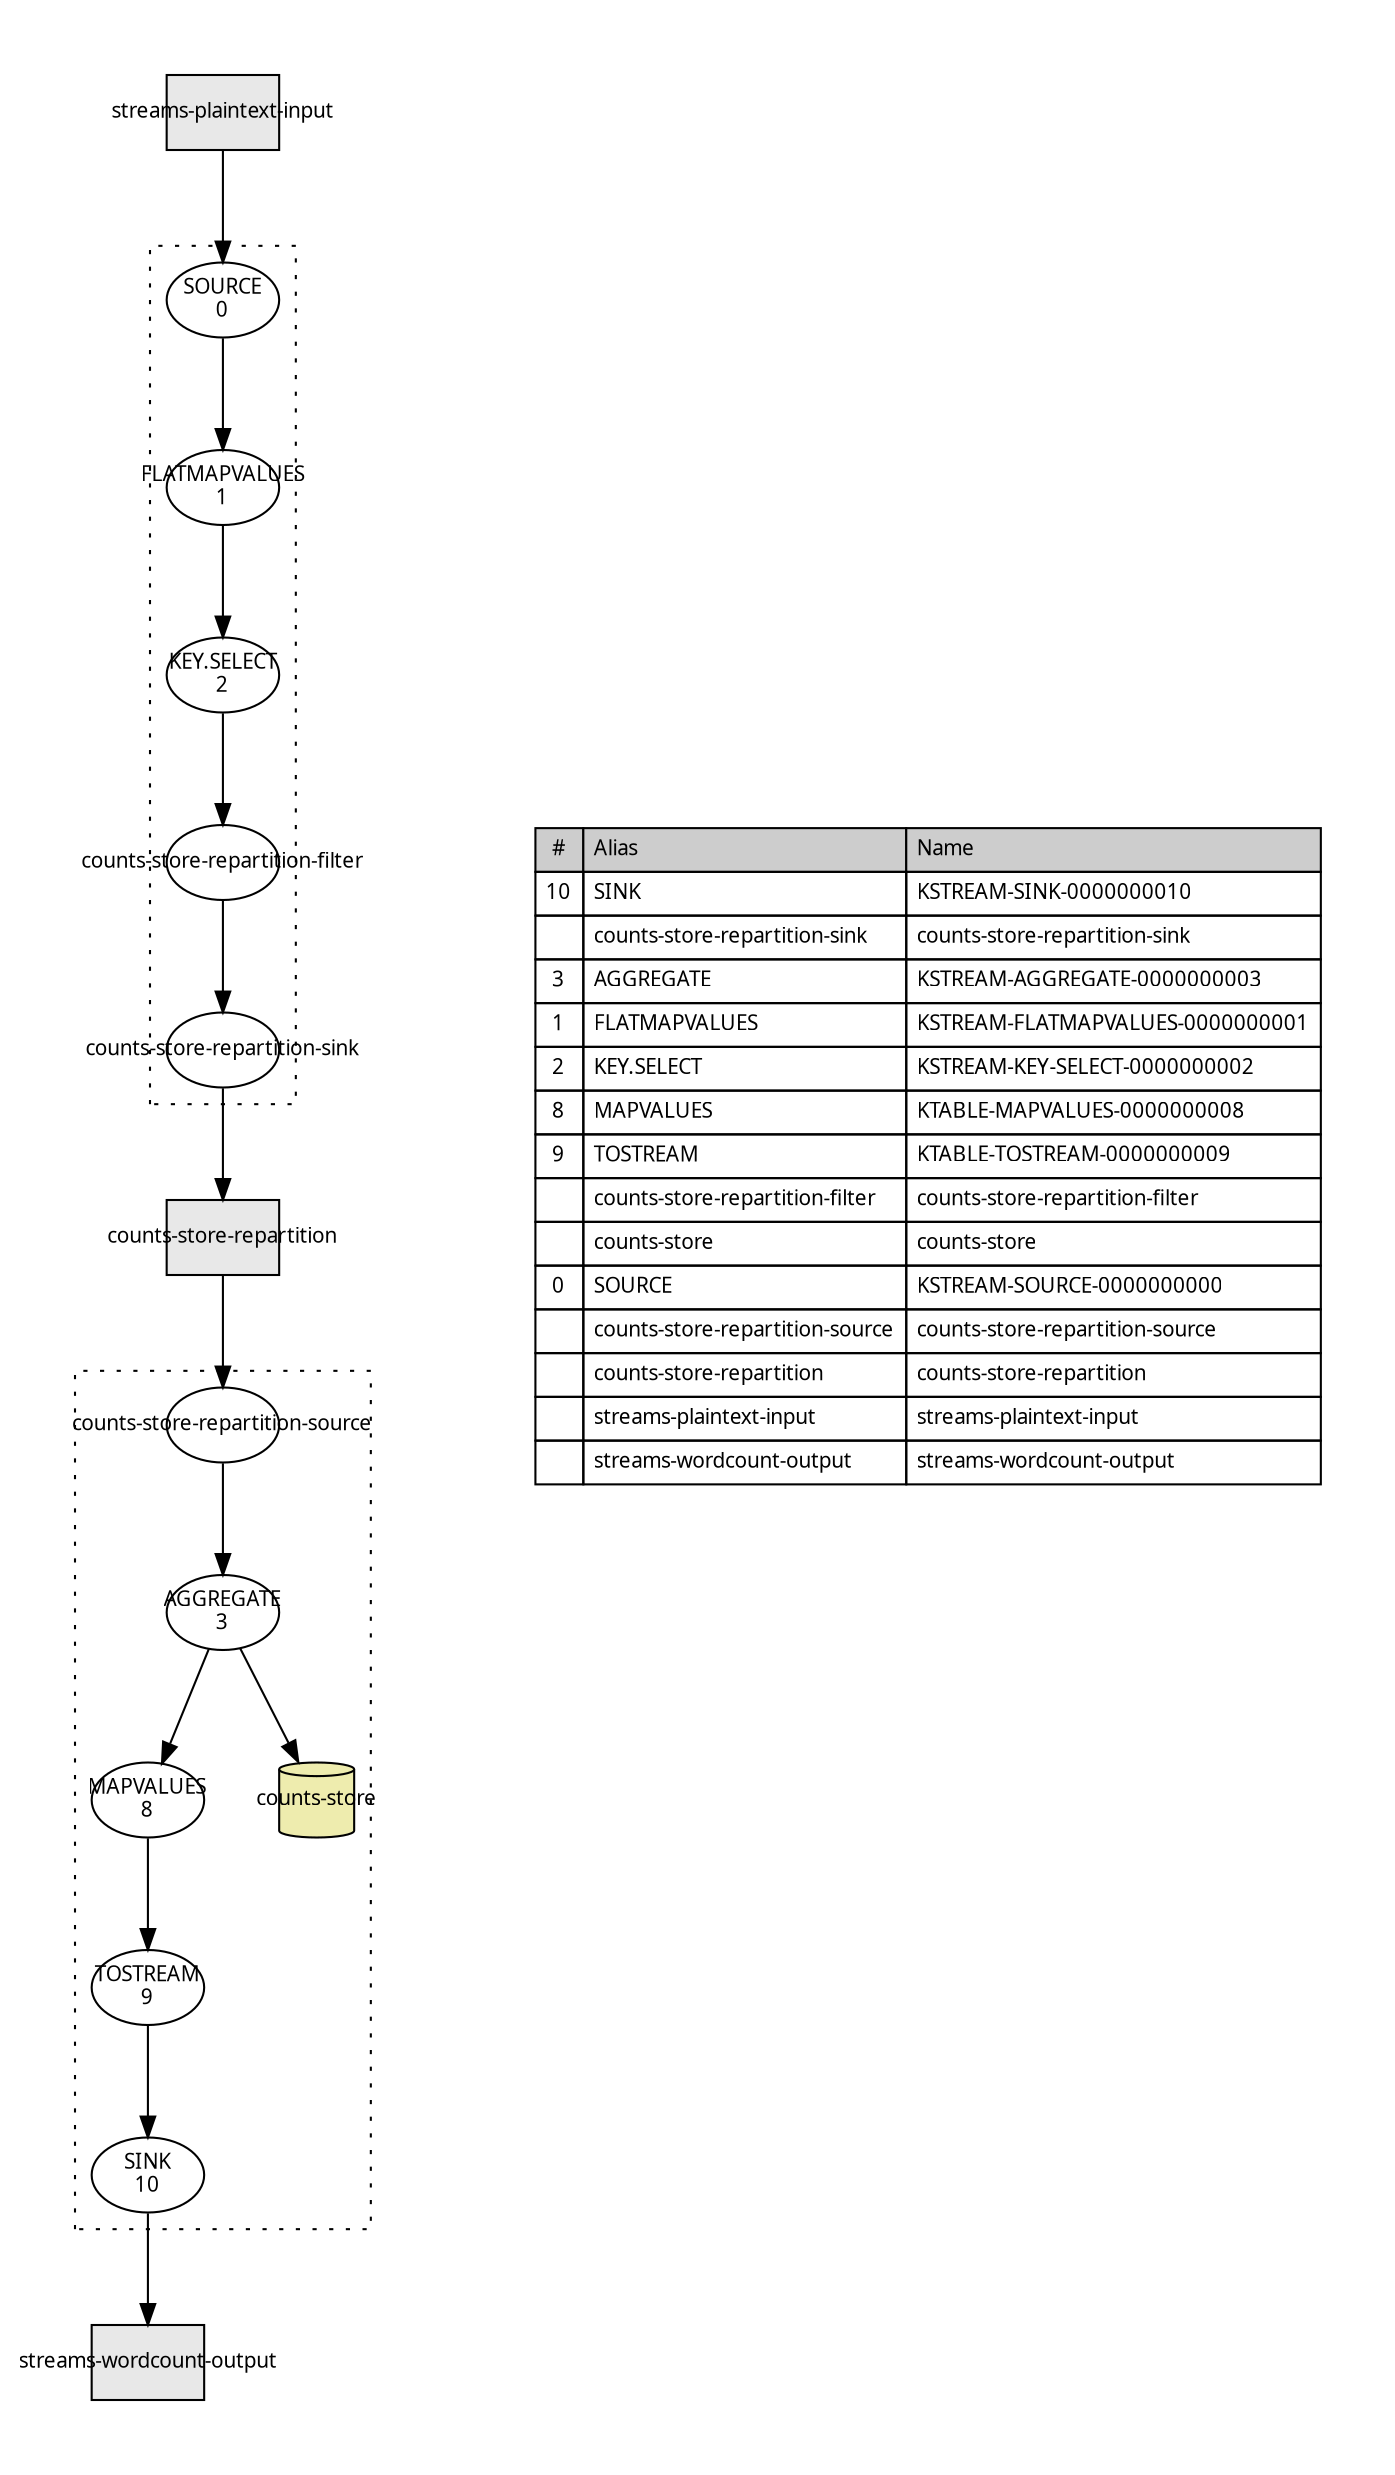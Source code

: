 digraph g_word_count {
  pack="true"
  packmode="clust"
  graph [fontname = "sans-serif", fontsize=10, pad="0.5", nodesep="0.5", ranksep="0.75"];
  node [fontname = "sans-serif", fontsize=10];
  edge [fontname = "sans-serif", fontsize=10];
  t_counts_store_repartition [shape=box, fixedsize=true, label="counts-store-repartition", xlabel="", style=filled, fillcolor="#e8e8e8"];
  t_streams_plaintext_input [shape=box, fixedsize=true, label="streams-plaintext-input", xlabel="", style=filled, fillcolor="#e8e8e8"];
  t_streams_wordcount_output [shape=box, fixedsize=true, label="streams-wordcount-output", xlabel="", style=filled, fillcolor="#e8e8e8"];
  k_KSTREAM_SINK_0000000010 -> t_streams_wordcount_output;
  k_counts_store_repartition_sink -> t_counts_store_repartition;
  t_counts_store_repartition -> s_counts_store_repartition_source;
  t_streams_plaintext_input -> s_KSTREAM_SOURCE_0000000000;
  subgraph cluster_0 {
    style=dotted;
    p_KSTREAM_FLATMAPVALUES_0000000001 -> p_KSTREAM_KEY_SELECT_0000000002;
    p_KSTREAM_KEY_SELECT_0000000002 -> p_counts_store_repartition_filter;
    p_counts_store_repartition_filter -> k_counts_store_repartition_sink;
    s_KSTREAM_SOURCE_0000000000 -> p_KSTREAM_FLATMAPVALUES_0000000001;
    s_KSTREAM_SOURCE_0000000000 [shape=ellipse, fixedsize=true, label="SOURCE\n0", xlabel=""];
    p_KSTREAM_FLATMAPVALUES_0000000001 [shape=ellipse, fixedsize=true, label="FLATMAPVALUES\n1", xlabel=""];
    p_KSTREAM_KEY_SELECT_0000000002 [shape=ellipse, fixedsize=true, label="KEY.SELECT\n2", xlabel=""];
    p_counts_store_repartition_filter [shape=ellipse, fixedsize=true, label="counts-store-repartition-filter", xlabel=""];
    k_counts_store_repartition_sink [shape=ellipse, fixedsize=true, label="counts-store-repartition-sink", xlabel=""];
  }
  subgraph cluster_1 {
    style=dotted;
    p_KSTREAM_AGGREGATE_0000000003 -> p_KTABLE_MAPVALUES_0000000008;
    p_KTABLE_MAPVALUES_0000000008 -> p_KTABLE_TOSTREAM_0000000009;
    p_KTABLE_TOSTREAM_0000000009 -> k_KSTREAM_SINK_0000000010;
    s_counts_store_repartition_source -> p_KSTREAM_AGGREGATE_0000000003;
    s_counts_store_repartition_source [shape=ellipse, fixedsize=true, label="counts-store-repartition-source", xlabel=""];
    p_KSTREAM_AGGREGATE_0000000003 [shape=ellipse, fixedsize=true, label="AGGREGATE\n3", xlabel=""];
    p_KTABLE_MAPVALUES_0000000008 [shape=ellipse, fixedsize=true, label="MAPVALUES\n8", xlabel=""];
    p_KTABLE_TOSTREAM_0000000009 [shape=ellipse, fixedsize=true, label="TOSTREAM\n9", xlabel=""];
    k_KSTREAM_SINK_0000000010 [shape=ellipse, fixedsize=true, label="SINK\n10", xlabel=""];
    r_counts_store [shape=cylinder, fixedsize=true, width=0.5, label="counts-store", xlabel="", style=filled, fillcolor="#eeecae"];
    p_KSTREAM_AGGREGATE_0000000003 -> r_counts_store;
  }
  subgraph legend_0 {
    legend_root [shape=none, margin=0, label=<
      <TABLE BORDER="0" CELLBORDER="1" CELLSPACING="0" CELLPADDING="4">
        <TR>
          <TD bgcolor="#cdcdcd">#</TD>
          <TD bgcolor="#cdcdcd" align="left">Alias</TD>
          <TD bgcolor="#cdcdcd" align="left">Name</TD>
        </TR>
        <TR>
          <TD>10</TD>
          <TD align="left">SINK</TD>
          <TD align="left">KSTREAM-SINK-0000000010</TD>
        </TR>
        <TR>
          <TD></TD>
          <TD align="left">counts-store-repartition-sink</TD>
          <TD align="left">counts-store-repartition-sink</TD>
        </TR>
        <TR>
          <TD>3</TD>
          <TD align="left">AGGREGATE</TD>
          <TD align="left">KSTREAM-AGGREGATE-0000000003</TD>
        </TR>
        <TR>
          <TD>1</TD>
          <TD align="left">FLATMAPVALUES</TD>
          <TD align="left">KSTREAM-FLATMAPVALUES-0000000001</TD>
        </TR>
        <TR>
          <TD>2</TD>
          <TD align="left">KEY.SELECT</TD>
          <TD align="left">KSTREAM-KEY-SELECT-0000000002</TD>
        </TR>
        <TR>
          <TD>8</TD>
          <TD align="left">MAPVALUES</TD>
          <TD align="left">KTABLE-MAPVALUES-0000000008</TD>
        </TR>
        <TR>
          <TD>9</TD>
          <TD align="left">TOSTREAM</TD>
          <TD align="left">KTABLE-TOSTREAM-0000000009</TD>
        </TR>
        <TR>
          <TD></TD>
          <TD align="left">counts-store-repartition-filter</TD>
          <TD align="left">counts-store-repartition-filter</TD>
        </TR>
        <TR>
          <TD></TD>
          <TD align="left">counts-store</TD>
          <TD align="left">counts-store</TD>
        </TR>
        <TR>
          <TD>0</TD>
          <TD align="left">SOURCE</TD>
          <TD align="left">KSTREAM-SOURCE-0000000000</TD>
        </TR>
        <TR>
          <TD></TD>
          <TD align="left">counts-store-repartition-source</TD>
          <TD align="left">counts-store-repartition-source</TD>
        </TR>
        <TR>
          <TD></TD>
          <TD align="left">counts-store-repartition</TD>
          <TD align="left">counts-store-repartition</TD>
        </TR>
        <TR>
          <TD></TD>
          <TD align="left">streams-plaintext-input</TD>
          <TD align="left">streams-plaintext-input</TD>
        </TR>
        <TR>
          <TD></TD>
          <TD align="left">streams-wordcount-output</TD>
          <TD align="left">streams-wordcount-output</TD>
        </TR>
      </TABLE>
    >];
  }
}
